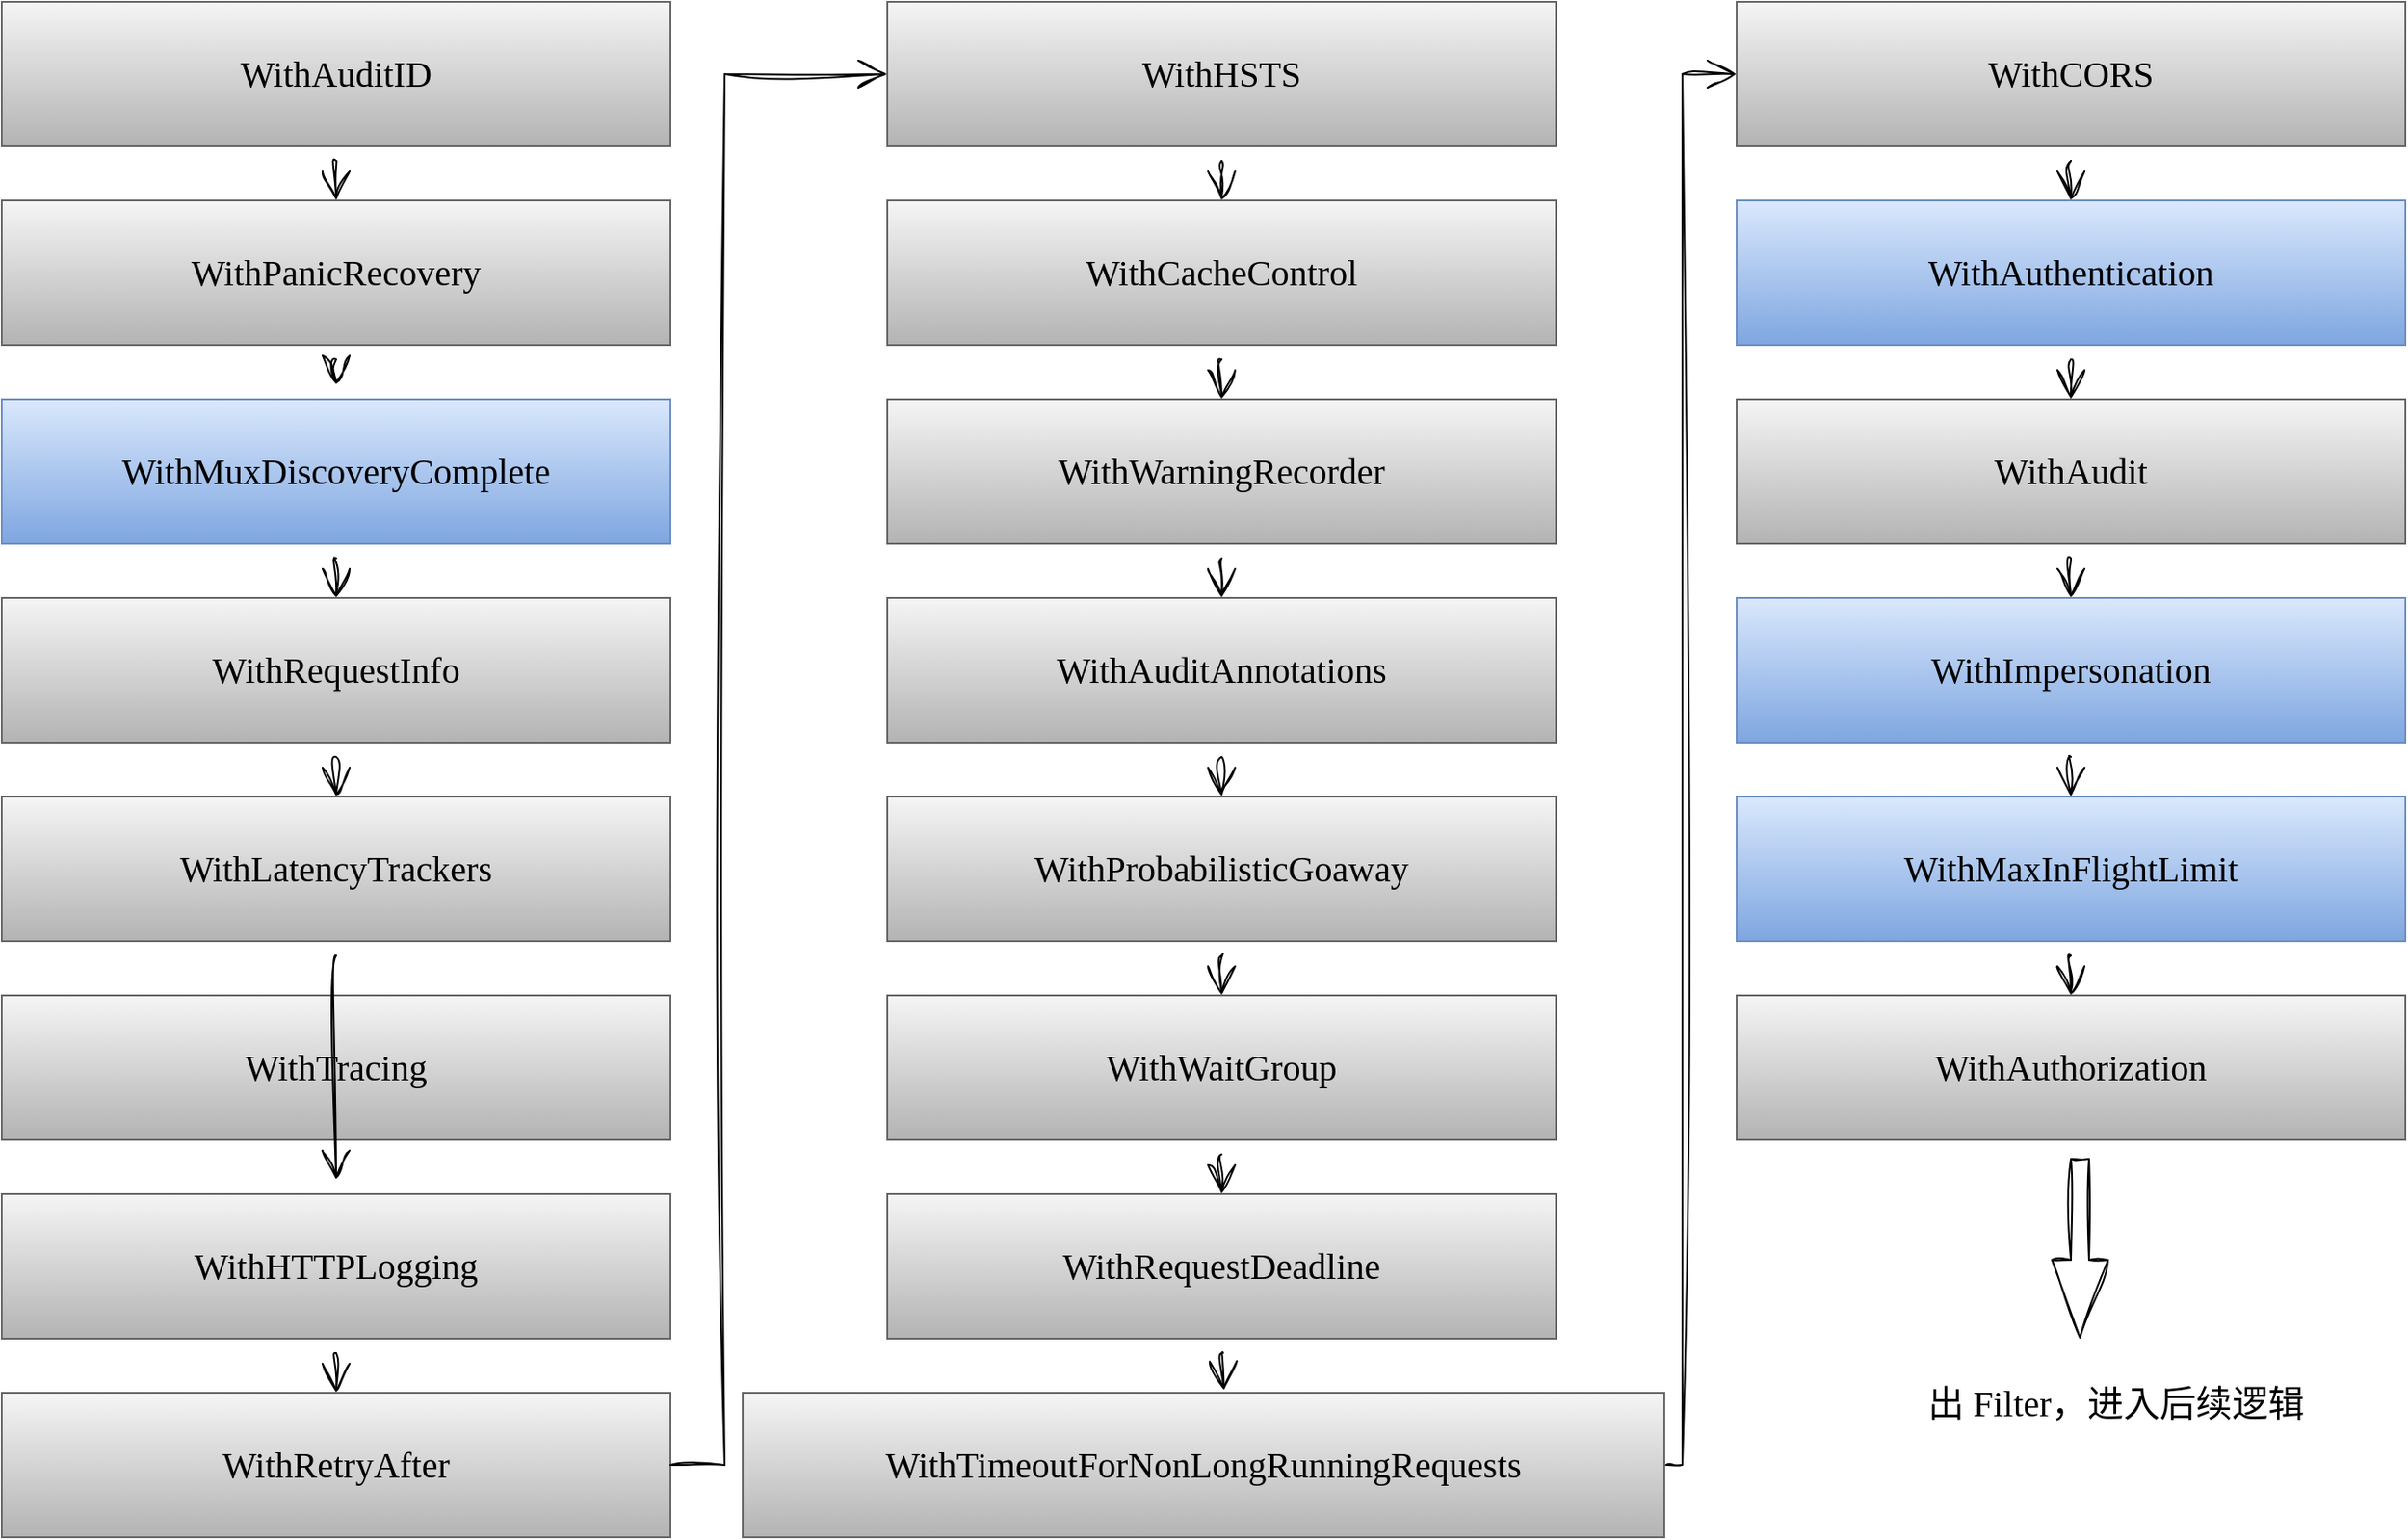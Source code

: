 <mxfile>
    <diagram id="nLvucWYL830rc5zLxV99" name="第 1 页">
        <mxGraphModel dx="2396" dy="2516" grid="1" gridSize="10" guides="1" tooltips="1" connect="1" arrows="1" fold="1" page="1" pageScale="1" pageWidth="827" pageHeight="1169" math="0" shadow="0">
            <root>
                <mxCell id="0"/>
                <mxCell id="1" parent="0"/>
                <mxCell id="49" value="" style="group" vertex="1" connectable="0" parent="1">
                    <mxGeometry x="200" y="110" width="1330" height="850" as="geometry"/>
                </mxCell>
                <mxCell id="2" value="&lt;font face=&quot;Lucida Console&quot;&gt;WithAuditID&lt;/font&gt;" style="whiteSpace=wrap;html=1;hachureGap=4;fontFamily=Architects Daughter;fontSource=https%3A%2F%2Ffonts.googleapis.com%2Fcss%3Ffamily%3DArchitects%2BDaughter;fontSize=20;fillColor=#f5f5f5;gradientColor=#b3b3b3;strokeColor=#666666;" vertex="1" parent="49">
                    <mxGeometry width="370" height="80" as="geometry"/>
                </mxCell>
                <mxCell id="3" value="&lt;font face=&quot;Lucida Console&quot;&gt;WithPanicRecovery&lt;/font&gt;" style="whiteSpace=wrap;html=1;hachureGap=4;fontFamily=Architects Daughter;fontSource=https%3A%2F%2Ffonts.googleapis.com%2Fcss%3Ffamily%3DArchitects%2BDaughter;fontSize=20;fillColor=#f5f5f5;gradientColor=#b3b3b3;strokeColor=#666666;" vertex="1" parent="49">
                    <mxGeometry y="110" width="370" height="80" as="geometry"/>
                </mxCell>
                <mxCell id="26" style="edgeStyle=none;curved=1;rounded=0;sketch=1;hachureGap=4;jiggle=2;curveFitting=1;orthogonalLoop=1;jettySize=auto;html=1;entryX=0.5;entryY=0;entryDx=0;entryDy=0;fontFamily=Lucida Console;fontSize=16;endArrow=open;startSize=14;endSize=14;sourcePerimeterSpacing=8;targetPerimeterSpacing=8;" edge="1" parent="49" source="2" target="3">
                    <mxGeometry relative="1" as="geometry"/>
                </mxCell>
                <mxCell id="4" value="&lt;font face=&quot;Lucida Console&quot;&gt;WithMuxDiscoveryComplete&lt;/font&gt;" style="whiteSpace=wrap;html=1;hachureGap=4;fontFamily=Architects Daughter;fontSource=https%3A%2F%2Ffonts.googleapis.com%2Fcss%3Ffamily%3DArchitects%2BDaughter;fontSize=20;fillColor=#dae8fc;gradientColor=#7ea6e0;strokeColor=#6c8ebf;" vertex="1" parent="49">
                    <mxGeometry y="220" width="370" height="80" as="geometry"/>
                </mxCell>
                <mxCell id="27" style="edgeStyle=none;curved=1;rounded=0;sketch=1;hachureGap=4;jiggle=2;curveFitting=1;orthogonalLoop=1;jettySize=auto;html=1;fontFamily=Lucida Console;fontSize=16;endArrow=open;startSize=14;endSize=14;sourcePerimeterSpacing=8;targetPerimeterSpacing=8;" edge="1" parent="49" source="3" target="4">
                    <mxGeometry relative="1" as="geometry"/>
                </mxCell>
                <mxCell id="5" value="&lt;font face=&quot;Lucida Console&quot;&gt;WithRequestInfo&lt;/font&gt;" style="whiteSpace=wrap;html=1;hachureGap=4;fontFamily=Architects Daughter;fontSource=https%3A%2F%2Ffonts.googleapis.com%2Fcss%3Ffamily%3DArchitects%2BDaughter;fontSize=20;fillColor=#f5f5f5;gradientColor=#b3b3b3;strokeColor=#666666;" vertex="1" parent="49">
                    <mxGeometry y="330" width="370" height="80" as="geometry"/>
                </mxCell>
                <mxCell id="28" style="edgeStyle=none;curved=1;rounded=0;sketch=1;hachureGap=4;jiggle=2;curveFitting=1;orthogonalLoop=1;jettySize=auto;html=1;entryX=0.5;entryY=0;entryDx=0;entryDy=0;fontFamily=Lucida Console;fontSize=16;endArrow=open;startSize=14;endSize=14;sourcePerimeterSpacing=8;targetPerimeterSpacing=8;" edge="1" parent="49" source="4" target="5">
                    <mxGeometry relative="1" as="geometry"/>
                </mxCell>
                <mxCell id="6" value="&lt;font face=&quot;Lucida Console&quot;&gt;WithLatencyTrackers&lt;/font&gt;" style="whiteSpace=wrap;html=1;hachureGap=4;fontFamily=Architects Daughter;fontSource=https%3A%2F%2Ffonts.googleapis.com%2Fcss%3Ffamily%3DArchitects%2BDaughter;fontSize=20;fillColor=#f5f5f5;gradientColor=#b3b3b3;strokeColor=#666666;" vertex="1" parent="49">
                    <mxGeometry y="440" width="370" height="80" as="geometry"/>
                </mxCell>
                <mxCell id="29" style="edgeStyle=none;curved=1;rounded=0;sketch=1;hachureGap=4;jiggle=2;curveFitting=1;orthogonalLoop=1;jettySize=auto;html=1;entryX=0.5;entryY=0;entryDx=0;entryDy=0;fontFamily=Lucida Console;fontSize=16;endArrow=open;startSize=14;endSize=14;sourcePerimeterSpacing=8;targetPerimeterSpacing=8;" edge="1" parent="49" source="5" target="6">
                    <mxGeometry relative="1" as="geometry"/>
                </mxCell>
                <mxCell id="7" value="&lt;font face=&quot;Lucida Console&quot;&gt;WithTracing&lt;/font&gt;" style="whiteSpace=wrap;html=1;hachureGap=4;fontFamily=Architects Daughter;fontSource=https%3A%2F%2Ffonts.googleapis.com%2Fcss%3Ffamily%3DArchitects%2BDaughter;fontSize=20;fillColor=#f5f5f5;gradientColor=#b3b3b3;strokeColor=#666666;" vertex="1" parent="49">
                    <mxGeometry y="550" width="370" height="80" as="geometry"/>
                </mxCell>
                <mxCell id="8" value="&lt;font face=&quot;Lucida Console&quot;&gt;WithHTTPLogging&lt;/font&gt;" style="whiteSpace=wrap;html=1;hachureGap=4;fontFamily=Architects Daughter;fontSource=https%3A%2F%2Ffonts.googleapis.com%2Fcss%3Ffamily%3DArchitects%2BDaughter;fontSize=20;fillColor=#f5f5f5;gradientColor=#b3b3b3;strokeColor=#666666;" vertex="1" parent="49">
                    <mxGeometry y="660" width="370" height="80" as="geometry"/>
                </mxCell>
                <mxCell id="30" value="" style="edgeStyle=none;curved=1;rounded=0;sketch=1;hachureGap=4;jiggle=2;curveFitting=1;orthogonalLoop=1;jettySize=auto;html=1;fontFamily=Lucida Console;fontSize=16;endArrow=open;startSize=14;endSize=14;sourcePerimeterSpacing=8;targetPerimeterSpacing=8;" edge="1" parent="49" source="6" target="8">
                    <mxGeometry relative="1" as="geometry"/>
                </mxCell>
                <mxCell id="9" value="&lt;font face=&quot;Lucida Console&quot;&gt;WithRetryAfter&lt;/font&gt;" style="whiteSpace=wrap;html=1;hachureGap=4;fontFamily=Architects Daughter;fontSource=https%3A%2F%2Ffonts.googleapis.com%2Fcss%3Ffamily%3DArchitects%2BDaughter;fontSize=20;fillColor=#f5f5f5;gradientColor=#b3b3b3;strokeColor=#666666;" vertex="1" parent="49">
                    <mxGeometry y="770" width="370" height="80" as="geometry"/>
                </mxCell>
                <mxCell id="32" style="edgeStyle=none;curved=1;rounded=0;sketch=1;hachureGap=4;jiggle=2;curveFitting=1;orthogonalLoop=1;jettySize=auto;html=1;entryX=0.5;entryY=0;entryDx=0;entryDy=0;fontFamily=Lucida Console;fontSize=16;endArrow=open;startSize=14;endSize=14;sourcePerimeterSpacing=8;targetPerimeterSpacing=8;" edge="1" parent="49" source="8" target="9">
                    <mxGeometry relative="1" as="geometry"/>
                </mxCell>
                <mxCell id="10" value="&lt;font face=&quot;Lucida Console&quot;&gt;WithHSTS&lt;/font&gt;" style="whiteSpace=wrap;html=1;hachureGap=4;fontFamily=Architects Daughter;fontSource=https%3A%2F%2Ffonts.googleapis.com%2Fcss%3Ffamily%3DArchitects%2BDaughter;fontSize=20;fillColor=#f5f5f5;gradientColor=#b3b3b3;strokeColor=#666666;" vertex="1" parent="49">
                    <mxGeometry x="490" width="370" height="80" as="geometry"/>
                </mxCell>
                <mxCell id="47" style="edgeStyle=orthogonalEdgeStyle;rounded=0;sketch=1;hachureGap=4;jiggle=2;curveFitting=1;orthogonalLoop=1;jettySize=auto;html=1;entryX=0;entryY=0.5;entryDx=0;entryDy=0;fontFamily=Lucida Console;fontSize=16;endArrow=open;startSize=14;endSize=14;sourcePerimeterSpacing=8;targetPerimeterSpacing=8;exitX=1;exitY=0.5;exitDx=0;exitDy=0;" edge="1" parent="49" source="9" target="10">
                    <mxGeometry relative="1" as="geometry">
                        <Array as="points">
                            <mxPoint x="400" y="810"/>
                            <mxPoint x="400" y="40"/>
                        </Array>
                    </mxGeometry>
                </mxCell>
                <mxCell id="11" value="&lt;font face=&quot;Lucida Console&quot;&gt;WithCacheControl&lt;/font&gt;" style="whiteSpace=wrap;html=1;hachureGap=4;fontFamily=Architects Daughter;fontSource=https%3A%2F%2Ffonts.googleapis.com%2Fcss%3Ffamily%3DArchitects%2BDaughter;fontSize=20;fillColor=#f5f5f5;gradientColor=#b3b3b3;strokeColor=#666666;" vertex="1" parent="49">
                    <mxGeometry x="490" y="110" width="370" height="80" as="geometry"/>
                </mxCell>
                <mxCell id="39" style="edgeStyle=none;curved=1;rounded=0;sketch=1;hachureGap=4;jiggle=2;curveFitting=1;orthogonalLoop=1;jettySize=auto;html=1;entryX=0.5;entryY=0;entryDx=0;entryDy=0;fontFamily=Lucida Console;fontSize=16;endArrow=open;startSize=14;endSize=14;sourcePerimeterSpacing=8;targetPerimeterSpacing=8;" edge="1" parent="49" source="10" target="11">
                    <mxGeometry relative="1" as="geometry"/>
                </mxCell>
                <mxCell id="12" value="&lt;font face=&quot;Lucida Console&quot;&gt;WithWarningRecorder&lt;/font&gt;" style="whiteSpace=wrap;html=1;hachureGap=4;fontFamily=Architects Daughter;fontSource=https%3A%2F%2Ffonts.googleapis.com%2Fcss%3Ffamily%3DArchitects%2BDaughter;fontSize=20;fillColor=#f5f5f5;gradientColor=#b3b3b3;strokeColor=#666666;" vertex="1" parent="49">
                    <mxGeometry x="490" y="220" width="370" height="80" as="geometry"/>
                </mxCell>
                <mxCell id="38" style="edgeStyle=none;curved=1;rounded=0;sketch=1;hachureGap=4;jiggle=2;curveFitting=1;orthogonalLoop=1;jettySize=auto;html=1;entryX=0.5;entryY=0;entryDx=0;entryDy=0;fontFamily=Lucida Console;fontSize=16;endArrow=open;startSize=14;endSize=14;sourcePerimeterSpacing=8;targetPerimeterSpacing=8;" edge="1" parent="49" source="11" target="12">
                    <mxGeometry relative="1" as="geometry"/>
                </mxCell>
                <mxCell id="13" value="&lt;font face=&quot;Lucida Console&quot;&gt;WithAuditAnnotations&lt;/font&gt;" style="whiteSpace=wrap;html=1;hachureGap=4;fontFamily=Architects Daughter;fontSource=https%3A%2F%2Ffonts.googleapis.com%2Fcss%3Ffamily%3DArchitects%2BDaughter;fontSize=20;fillColor=#f5f5f5;gradientColor=#b3b3b3;strokeColor=#666666;" vertex="1" parent="49">
                    <mxGeometry x="490" y="330" width="370" height="80" as="geometry"/>
                </mxCell>
                <mxCell id="37" style="edgeStyle=none;curved=1;rounded=0;sketch=1;hachureGap=4;jiggle=2;curveFitting=1;orthogonalLoop=1;jettySize=auto;html=1;entryX=0.5;entryY=0;entryDx=0;entryDy=0;fontFamily=Lucida Console;fontSize=16;endArrow=open;startSize=14;endSize=14;sourcePerimeterSpacing=8;targetPerimeterSpacing=8;" edge="1" parent="49" source="12" target="13">
                    <mxGeometry relative="1" as="geometry"/>
                </mxCell>
                <mxCell id="14" value="&lt;font face=&quot;Lucida Console&quot;&gt;WithProbabilisticGoaway&lt;/font&gt;" style="whiteSpace=wrap;html=1;hachureGap=4;fontFamily=Architects Daughter;fontSource=https%3A%2F%2Ffonts.googleapis.com%2Fcss%3Ffamily%3DArchitects%2BDaughter;fontSize=20;fillColor=#f5f5f5;gradientColor=#b3b3b3;strokeColor=#666666;" vertex="1" parent="49">
                    <mxGeometry x="490" y="440" width="370" height="80" as="geometry"/>
                </mxCell>
                <mxCell id="36" style="edgeStyle=none;curved=1;rounded=0;sketch=1;hachureGap=4;jiggle=2;curveFitting=1;orthogonalLoop=1;jettySize=auto;html=1;entryX=0.5;entryY=0;entryDx=0;entryDy=0;fontFamily=Lucida Console;fontSize=16;endArrow=open;startSize=14;endSize=14;sourcePerimeterSpacing=8;targetPerimeterSpacing=8;" edge="1" parent="49" source="13" target="14">
                    <mxGeometry relative="1" as="geometry"/>
                </mxCell>
                <mxCell id="15" value="&lt;font face=&quot;Lucida Console&quot;&gt;WithWaitGroup&lt;/font&gt;" style="whiteSpace=wrap;html=1;hachureGap=4;fontFamily=Architects Daughter;fontSource=https%3A%2F%2Ffonts.googleapis.com%2Fcss%3Ffamily%3DArchitects%2BDaughter;fontSize=20;fillColor=#f5f5f5;gradientColor=#b3b3b3;strokeColor=#666666;" vertex="1" parent="49">
                    <mxGeometry x="490" y="550" width="370" height="80" as="geometry"/>
                </mxCell>
                <mxCell id="35" style="edgeStyle=none;curved=1;rounded=0;sketch=1;hachureGap=4;jiggle=2;curveFitting=1;orthogonalLoop=1;jettySize=auto;html=1;entryX=0.5;entryY=0;entryDx=0;entryDy=0;fontFamily=Lucida Console;fontSize=16;endArrow=open;startSize=14;endSize=14;sourcePerimeterSpacing=8;targetPerimeterSpacing=8;" edge="1" parent="49" source="14" target="15">
                    <mxGeometry relative="1" as="geometry"/>
                </mxCell>
                <mxCell id="16" value="&lt;font face=&quot;Lucida Console&quot;&gt;WithRequestDeadline&lt;/font&gt;" style="whiteSpace=wrap;html=1;hachureGap=4;fontFamily=Architects Daughter;fontSource=https%3A%2F%2Ffonts.googleapis.com%2Fcss%3Ffamily%3DArchitects%2BDaughter;fontSize=20;fillColor=#f5f5f5;gradientColor=#b3b3b3;strokeColor=#666666;" vertex="1" parent="49">
                    <mxGeometry x="490" y="660" width="370" height="80" as="geometry"/>
                </mxCell>
                <mxCell id="34" style="edgeStyle=none;curved=1;rounded=0;sketch=1;hachureGap=4;jiggle=2;curveFitting=1;orthogonalLoop=1;jettySize=auto;html=1;entryX=0.5;entryY=0;entryDx=0;entryDy=0;fontFamily=Lucida Console;fontSize=16;endArrow=open;startSize=14;endSize=14;sourcePerimeterSpacing=8;targetPerimeterSpacing=8;" edge="1" parent="49" source="15" target="16">
                    <mxGeometry relative="1" as="geometry"/>
                </mxCell>
                <mxCell id="17" value="&lt;font face=&quot;Lucida Console&quot;&gt;WithTimeoutForNonLongRunningRequests&lt;/font&gt;" style="whiteSpace=wrap;html=1;hachureGap=4;fontFamily=Architects Daughter;fontSource=https%3A%2F%2Ffonts.googleapis.com%2Fcss%3Ffamily%3DArchitects%2BDaughter;fontSize=20;fillColor=#f5f5f5;gradientColor=#b3b3b3;strokeColor=#666666;" vertex="1" parent="49">
                    <mxGeometry x="410" y="770" width="510" height="80" as="geometry"/>
                </mxCell>
                <mxCell id="33" style="edgeStyle=none;curved=1;rounded=0;sketch=1;hachureGap=4;jiggle=2;curveFitting=1;orthogonalLoop=1;jettySize=auto;html=1;entryX=0.522;entryY=-0.016;entryDx=0;entryDy=0;entryPerimeter=0;fontFamily=Lucida Console;fontSize=16;endArrow=open;startSize=14;endSize=14;sourcePerimeterSpacing=8;targetPerimeterSpacing=8;" edge="1" parent="49" source="16" target="17">
                    <mxGeometry relative="1" as="geometry"/>
                </mxCell>
                <mxCell id="18" value="&lt;font face=&quot;Lucida Console&quot;&gt;WithCORS&lt;/font&gt;" style="whiteSpace=wrap;html=1;hachureGap=4;fontFamily=Architects Daughter;fontSource=https%3A%2F%2Ffonts.googleapis.com%2Fcss%3Ffamily%3DArchitects%2BDaughter;fontSize=20;fillColor=#f5f5f5;gradientColor=#b3b3b3;strokeColor=#666666;" vertex="1" parent="49">
                    <mxGeometry x="960" width="370" height="80" as="geometry"/>
                </mxCell>
                <mxCell id="48" style="edgeStyle=orthogonalEdgeStyle;rounded=0;sketch=1;hachureGap=4;jiggle=2;curveFitting=1;orthogonalLoop=1;jettySize=auto;html=1;entryX=0;entryY=0.5;entryDx=0;entryDy=0;fontFamily=Lucida Console;fontSize=16;endArrow=open;startSize=14;endSize=14;sourcePerimeterSpacing=8;targetPerimeterSpacing=8;exitX=1.002;exitY=0.499;exitDx=0;exitDy=0;exitPerimeter=0;" edge="1" parent="49" source="17" target="18">
                    <mxGeometry relative="1" as="geometry">
                        <Array as="points">
                            <mxPoint x="930" y="810"/>
                            <mxPoint x="930" y="40"/>
                        </Array>
                    </mxGeometry>
                </mxCell>
                <mxCell id="19" value="&lt;font face=&quot;Lucida Console&quot;&gt;WithAuthentication&lt;/font&gt;" style="whiteSpace=wrap;html=1;hachureGap=4;fontFamily=Architects Daughter;fontSource=https%3A%2F%2Ffonts.googleapis.com%2Fcss%3Ffamily%3DArchitects%2BDaughter;fontSize=20;fillColor=#dae8fc;gradientColor=#7ea6e0;strokeColor=#6c8ebf;" vertex="1" parent="49">
                    <mxGeometry x="960" y="110" width="370" height="80" as="geometry"/>
                </mxCell>
                <mxCell id="40" style="edgeStyle=none;curved=1;rounded=0;sketch=1;hachureGap=4;jiggle=2;curveFitting=1;orthogonalLoop=1;jettySize=auto;html=1;entryX=0.5;entryY=0;entryDx=0;entryDy=0;fontFamily=Lucida Console;fontSize=16;endArrow=open;startSize=14;endSize=14;sourcePerimeterSpacing=8;targetPerimeterSpacing=8;" edge="1" parent="49" source="18" target="19">
                    <mxGeometry relative="1" as="geometry"/>
                </mxCell>
                <mxCell id="20" value="&lt;font face=&quot;Lucida Console&quot;&gt;WithAudit&lt;/font&gt;" style="whiteSpace=wrap;html=1;hachureGap=4;fontFamily=Architects Daughter;fontSource=https%3A%2F%2Ffonts.googleapis.com%2Fcss%3Ffamily%3DArchitects%2BDaughter;fontSize=20;fillColor=#f5f5f5;gradientColor=#b3b3b3;strokeColor=#666666;" vertex="1" parent="49">
                    <mxGeometry x="960" y="220" width="370" height="80" as="geometry"/>
                </mxCell>
                <mxCell id="41" style="edgeStyle=none;curved=1;rounded=0;sketch=1;hachureGap=4;jiggle=2;curveFitting=1;orthogonalLoop=1;jettySize=auto;html=1;entryX=0.5;entryY=0;entryDx=0;entryDy=0;fontFamily=Lucida Console;fontSize=16;endArrow=open;startSize=14;endSize=14;sourcePerimeterSpacing=8;targetPerimeterSpacing=8;" edge="1" parent="49" source="19" target="20">
                    <mxGeometry relative="1" as="geometry"/>
                </mxCell>
                <mxCell id="21" value="&lt;font face=&quot;Lucida Console&quot;&gt;WithImpersonation&lt;/font&gt;" style="whiteSpace=wrap;html=1;hachureGap=4;fontFamily=Architects Daughter;fontSource=https%3A%2F%2Ffonts.googleapis.com%2Fcss%3Ffamily%3DArchitects%2BDaughter;fontSize=20;fillColor=#dae8fc;gradientColor=#7ea6e0;strokeColor=#6c8ebf;" vertex="1" parent="49">
                    <mxGeometry x="960" y="330" width="370" height="80" as="geometry"/>
                </mxCell>
                <mxCell id="42" style="edgeStyle=none;curved=1;rounded=0;sketch=1;hachureGap=4;jiggle=2;curveFitting=1;orthogonalLoop=1;jettySize=auto;html=1;entryX=0.5;entryY=0;entryDx=0;entryDy=0;fontFamily=Lucida Console;fontSize=16;endArrow=open;startSize=14;endSize=14;sourcePerimeterSpacing=8;targetPerimeterSpacing=8;" edge="1" parent="49" source="20" target="21">
                    <mxGeometry relative="1" as="geometry"/>
                </mxCell>
                <mxCell id="22" value="&lt;font face=&quot;Lucida Console&quot;&gt;WithMaxInFlightLimit&lt;/font&gt;" style="whiteSpace=wrap;html=1;hachureGap=4;fontFamily=Architects Daughter;fontSource=https%3A%2F%2Ffonts.googleapis.com%2Fcss%3Ffamily%3DArchitects%2BDaughter;fontSize=20;fillColor=#dae8fc;gradientColor=#7ea6e0;strokeColor=#6c8ebf;" vertex="1" parent="49">
                    <mxGeometry x="960" y="440" width="370" height="80" as="geometry"/>
                </mxCell>
                <mxCell id="43" style="edgeStyle=none;curved=1;rounded=0;sketch=1;hachureGap=4;jiggle=2;curveFitting=1;orthogonalLoop=1;jettySize=auto;html=1;entryX=0.5;entryY=0;entryDx=0;entryDy=0;fontFamily=Lucida Console;fontSize=16;endArrow=open;startSize=14;endSize=14;sourcePerimeterSpacing=8;targetPerimeterSpacing=8;" edge="1" parent="49" source="21" target="22">
                    <mxGeometry relative="1" as="geometry"/>
                </mxCell>
                <mxCell id="23" value="&lt;font face=&quot;Lucida Console&quot;&gt;WithAuthorization&lt;/font&gt;" style="whiteSpace=wrap;html=1;hachureGap=4;fontFamily=Architects Daughter;fontSource=https%3A%2F%2Ffonts.googleapis.com%2Fcss%3Ffamily%3DArchitects%2BDaughter;fontSize=20;fillColor=#f5f5f5;gradientColor=#b3b3b3;strokeColor=#666666;" vertex="1" parent="49">
                    <mxGeometry x="960" y="550" width="370" height="80" as="geometry"/>
                </mxCell>
                <mxCell id="44" style="edgeStyle=none;curved=1;rounded=0;sketch=1;hachureGap=4;jiggle=2;curveFitting=1;orthogonalLoop=1;jettySize=auto;html=1;entryX=0.5;entryY=0;entryDx=0;entryDy=0;fontFamily=Lucida Console;fontSize=16;endArrow=open;startSize=14;endSize=14;sourcePerimeterSpacing=8;targetPerimeterSpacing=8;" edge="1" parent="49" source="22" target="23">
                    <mxGeometry relative="1" as="geometry"/>
                </mxCell>
                <mxCell id="45" value="" style="shape=flexArrow;endArrow=classic;html=1;rounded=0;sketch=1;hachureGap=4;jiggle=2;curveFitting=1;fontFamily=Lucida Console;fontSize=16;startSize=14;endSize=14;sourcePerimeterSpacing=8;targetPerimeterSpacing=8;curved=1;" edge="1" parent="49">
                    <mxGeometry width="50" height="50" relative="1" as="geometry">
                        <mxPoint x="1150" y="640" as="sourcePoint"/>
                        <mxPoint x="1150" y="740" as="targetPoint"/>
                    </mxGeometry>
                </mxCell>
                <mxCell id="46" value="出 Filter，进入后续逻辑" style="text;strokeColor=none;align=center;fillColor=none;html=1;verticalAlign=middle;whiteSpace=wrap;rounded=0;sketch=0;hachureGap=4;jiggle=2;curveFitting=1;fontFamily=Lucida Console;fontSize=20;" vertex="1" parent="49">
                    <mxGeometry x="1030" y="760" width="280" height="30" as="geometry"/>
                </mxCell>
            </root>
        </mxGraphModel>
    </diagram>
</mxfile>